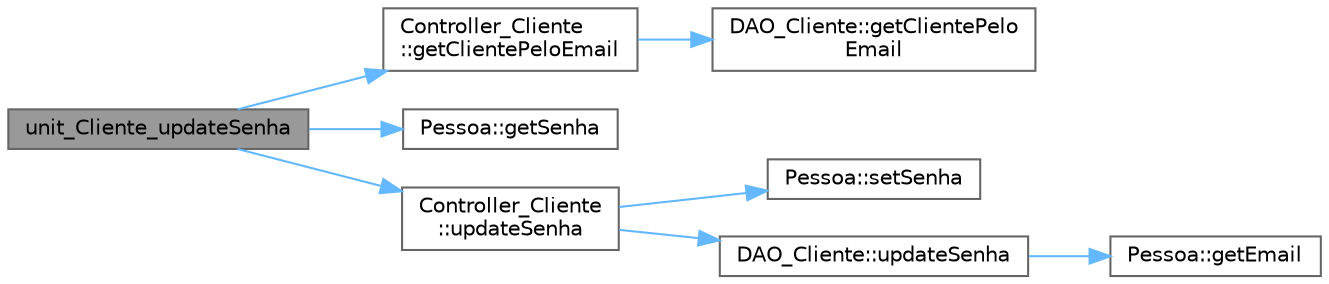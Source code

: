 digraph "unit_Cliente_updateSenha"
{
 // LATEX_PDF_SIZE
  bgcolor="transparent";
  edge [fontname=Helvetica,fontsize=10,labelfontname=Helvetica,labelfontsize=10];
  node [fontname=Helvetica,fontsize=10,shape=box,height=0.2,width=0.4];
  rankdir="LR";
  Node1 [id="Node000001",label="unit_Cliente_updateSenha",height=0.2,width=0.4,color="gray40", fillcolor="grey60", style="filled", fontcolor="black",tooltip="Testa a função updateSenha da classe Controller_Cliente."];
  Node1 -> Node2 [id="edge1_Node000001_Node000002",color="steelblue1",style="solid",tooltip=" "];
  Node2 [id="Node000002",label="Controller_Cliente\l::getClientePeloEmail",height=0.2,width=0.4,color="grey40", fillcolor="white", style="filled",URL="$class_controller___cliente.html#a430b1b15e43e946fa30a01ccb214f011",tooltip="Obtém um objeto Cliente pelo email."];
  Node2 -> Node3 [id="edge2_Node000002_Node000003",color="steelblue1",style="solid",tooltip=" "];
  Node3 [id="Node000003",label="DAO_Cliente::getClientePelo\lEmail",height=0.2,width=0.4,color="grey40", fillcolor="white", style="filled",URL="$class_d_a_o___cliente.html#a84c8757d33e52dbb6a8c7393770a011a",tooltip="Obtém um objeto Cliente pelo email."];
  Node1 -> Node4 [id="edge3_Node000001_Node000004",color="steelblue1",style="solid",tooltip=" "];
  Node4 [id="Node000004",label="Pessoa::getSenha",height=0.2,width=0.4,color="grey40", fillcolor="white", style="filled",URL="$class_pessoa.html#a7f8f84bdcac5c57ea6754b53e3367ffd",tooltip=" "];
  Node1 -> Node5 [id="edge4_Node000001_Node000005",color="steelblue1",style="solid",tooltip=" "];
  Node5 [id="Node000005",label="Controller_Cliente\l::updateSenha",height=0.2,width=0.4,color="grey40", fillcolor="white", style="filled",URL="$class_controller___cliente.html#a01ff2c5fd57ff0b853914843f1f11e81",tooltip="Atualiza a senha do cliente."];
  Node5 -> Node6 [id="edge5_Node000005_Node000006",color="steelblue1",style="solid",tooltip=" "];
  Node6 [id="Node000006",label="Pessoa::setSenha",height=0.2,width=0.4,color="grey40", fillcolor="white", style="filled",URL="$class_pessoa.html#a891ce76d919b1d2a28ce1f4d20a087be",tooltip=" "];
  Node5 -> Node7 [id="edge6_Node000005_Node000007",color="steelblue1",style="solid",tooltip=" "];
  Node7 [id="Node000007",label="DAO_Cliente::updateSenha",height=0.2,width=0.4,color="grey40", fillcolor="white", style="filled",URL="$class_d_a_o___cliente.html#acc508dee7091d06e615d089def157052",tooltip="Atualiza a senha do cliente."];
  Node7 -> Node8 [id="edge7_Node000007_Node000008",color="steelblue1",style="solid",tooltip=" "];
  Node8 [id="Node000008",label="Pessoa::getEmail",height=0.2,width=0.4,color="grey40", fillcolor="white", style="filled",URL="$class_pessoa.html#a0fe937f9358dd92f73441c3288e46500",tooltip=" "];
}
